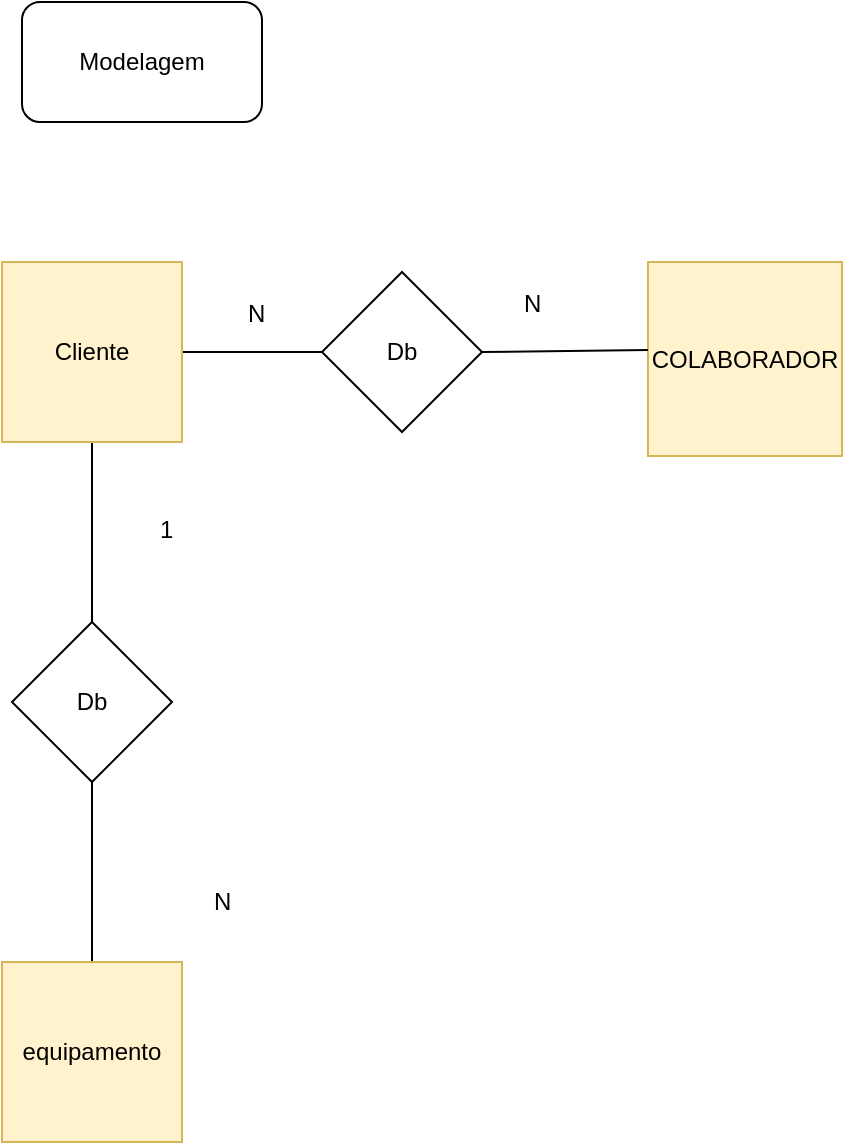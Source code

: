 <mxfile version="10.9.5" type="device"><diagram id="vhxk3IItFOg3N_uebygy" name="Page-1"><mxGraphModel dx="1015" dy="644" grid="1" gridSize="10" guides="1" tooltips="1" connect="1" arrows="1" fold="1" page="1" pageScale="1" pageWidth="827" pageHeight="1169" math="0" shadow="0"><root><mxCell id="0"/><mxCell id="1" parent="0"/><mxCell id="eFuvrwWDZ7m_KxTOMkn6-1" value="Cliente" style="whiteSpace=wrap;html=1;aspect=fixed;fillColor=#fff2cc;strokeColor=#d6b656;" vertex="1" parent="1"><mxGeometry y="180" width="90" height="90" as="geometry"/></mxCell><mxCell id="eFuvrwWDZ7m_KxTOMkn6-2" value="Modelagem" style="rounded=1;whiteSpace=wrap;html=1;" vertex="1" parent="1"><mxGeometry x="10" y="50" width="120" height="60" as="geometry"/></mxCell><mxCell id="eFuvrwWDZ7m_KxTOMkn6-3" value="" style="endArrow=none;html=1;exitX=1;exitY=0.5;exitDx=0;exitDy=0;" edge="1" parent="1" source="eFuvrwWDZ7m_KxTOMkn6-1" target="eFuvrwWDZ7m_KxTOMkn6-4"><mxGeometry width="50" height="50" relative="1" as="geometry"><mxPoint x="10" y="340" as="sourcePoint"/><mxPoint x="170" y="225" as="targetPoint"/></mxGeometry></mxCell><mxCell id="eFuvrwWDZ7m_KxTOMkn6-4" value="Db" style="rhombus;whiteSpace=wrap;html=1;" vertex="1" parent="1"><mxGeometry x="160" y="185" width="80" height="80" as="geometry"/></mxCell><mxCell id="eFuvrwWDZ7m_KxTOMkn6-5" value="COLABORADOR" style="whiteSpace=wrap;html=1;aspect=fixed;fillColor=#fff2cc;strokeColor=#d6b656;" vertex="1" parent="1"><mxGeometry x="323" y="180" width="97" height="97" as="geometry"/></mxCell><mxCell id="eFuvrwWDZ7m_KxTOMkn6-6" value="" style="endArrow=none;html=1;exitX=1;exitY=0.5;exitDx=0;exitDy=0;" edge="1" parent="1" source="eFuvrwWDZ7m_KxTOMkn6-4"><mxGeometry width="50" height="50" relative="1" as="geometry"><mxPoint x="253" y="224" as="sourcePoint"/><mxPoint x="323" y="224" as="targetPoint"/></mxGeometry></mxCell><mxCell id="eFuvrwWDZ7m_KxTOMkn6-7" value="N" style="text;html=1;resizable=0;points=[];autosize=1;align=left;verticalAlign=top;spacingTop=-4;" vertex="1" parent="1"><mxGeometry x="121" y="196" width="20" height="20" as="geometry"/></mxCell><mxCell id="eFuvrwWDZ7m_KxTOMkn6-13" value="N" style="text;html=1;resizable=0;points=[];autosize=1;align=left;verticalAlign=top;spacingTop=-4;" vertex="1" parent="1"><mxGeometry x="259" y="191" width="20" height="20" as="geometry"/></mxCell><mxCell id="eFuvrwWDZ7m_KxTOMkn6-16" value="" style="endArrow=none;html=1;entryX=0.5;entryY=1;entryDx=0;entryDy=0;exitX=0.5;exitY=0;exitDx=0;exitDy=0;" edge="1" parent="1" source="eFuvrwWDZ7m_KxTOMkn6-17" target="eFuvrwWDZ7m_KxTOMkn6-1"><mxGeometry width="50" height="50" relative="1" as="geometry"><mxPoint x="40" y="350" as="sourcePoint"/><mxPoint x="60" y="300" as="targetPoint"/></mxGeometry></mxCell><mxCell id="eFuvrwWDZ7m_KxTOMkn6-17" value="Db" style="rhombus;whiteSpace=wrap;html=1;" vertex="1" parent="1"><mxGeometry x="5" y="360" width="80" height="80" as="geometry"/></mxCell><mxCell id="eFuvrwWDZ7m_KxTOMkn6-18" value="Cliente" style="whiteSpace=wrap;html=1;aspect=fixed;fillColor=#fff2cc;strokeColor=#d6b656;" vertex="1" parent="1"><mxGeometry y="180" width="90" height="90" as="geometry"/></mxCell><mxCell id="eFuvrwWDZ7m_KxTOMkn6-19" value="" style="endArrow=none;html=1;entryX=0.5;entryY=1;entryDx=0;entryDy=0;exitX=0.5;exitY=0;exitDx=0;exitDy=0;" edge="1" parent="1"><mxGeometry width="50" height="50" relative="1" as="geometry"><mxPoint x="45" y="530" as="sourcePoint"/><mxPoint x="45" y="440" as="targetPoint"/></mxGeometry></mxCell><mxCell id="eFuvrwWDZ7m_KxTOMkn6-20" value="equipamento" style="whiteSpace=wrap;html=1;aspect=fixed;fillColor=#fff2cc;strokeColor=#d6b656;" vertex="1" parent="1"><mxGeometry y="530" width="90" height="90" as="geometry"/></mxCell><mxCell id="eFuvrwWDZ7m_KxTOMkn6-21" value="1" style="text;html=1;resizable=0;points=[];autosize=1;align=left;verticalAlign=top;spacingTop=-4;" vertex="1" parent="1"><mxGeometry x="77" y="304" width="20" height="20" as="geometry"/></mxCell><mxCell id="eFuvrwWDZ7m_KxTOMkn6-25" value="N" style="text;html=1;resizable=0;points=[];autosize=1;align=left;verticalAlign=top;spacingTop=-4;" vertex="1" parent="1"><mxGeometry x="104" y="490" width="20" height="20" as="geometry"/></mxCell></root></mxGraphModel></diagram><diagram id="3D2FmGmpbxdSLAqvjbrK" name="Page-2"><mxGraphModel dx="1015" dy="644" grid="1" gridSize="10" guides="1" tooltips="1" connect="1" arrows="1" fold="1" page="1" pageScale="1" pageWidth="827" pageHeight="1169" math="0" shadow="0"><root><mxCell id="_3Cs40NlqEx51JviOVJa-0"/><mxCell id="_3Cs40NlqEx51JviOVJa-1" parent="_3Cs40NlqEx51JviOVJa-0"/><mxCell id="_3Cs40NlqEx51JviOVJa-2" value="Cliente" style="swimlane;fontStyle=0;childLayout=stackLayout;horizontal=1;startSize=26;fillColor=#e0e0e0;horizontalStack=0;resizeParent=1;resizeParentMax=0;resizeLast=0;collapsible=1;marginBottom=0;swimlaneFillColor=#ffffff;align=center;fontSize=14;" vertex="1" parent="_3Cs40NlqEx51JviOVJa-1"><mxGeometry x="20" y="20" width="160" height="92" as="geometry"/></mxCell><mxCell id="_3Cs40NlqEx51JviOVJa-3" value="ID cliente : int" style="shape=partialRectangle;top=0;left=0;right=0;bottom=1;align=left;verticalAlign=middle;fillColor=none;spacingLeft=34;spacingRight=4;overflow=hidden;rotatable=0;points=[[0,0.5],[1,0.5]];portConstraint=eastwest;dropTarget=0;fontStyle=5;fontSize=12;" vertex="1" parent="_3Cs40NlqEx51JviOVJa-2"><mxGeometry y="26" width="160" height="30" as="geometry"/></mxCell><mxCell id="_3Cs40NlqEx51JviOVJa-4" value="PK" style="shape=partialRectangle;top=0;left=0;bottom=0;fillColor=none;align=left;verticalAlign=middle;spacingLeft=4;spacingRight=4;overflow=hidden;rotatable=0;points=[];portConstraint=eastwest;part=1;fontSize=12;" vertex="1" connectable="0" parent="_3Cs40NlqEx51JviOVJa-3"><mxGeometry width="30" height="30" as="geometry"/></mxCell><mxCell id="_3Cs40NlqEx51JviOVJa-5" value="Nome cliente : string" style="shape=partialRectangle;top=0;left=0;right=0;bottom=0;align=left;verticalAlign=top;fillColor=none;spacingLeft=34;spacingRight=4;overflow=hidden;rotatable=0;points=[[0,0.5],[1,0.5]];portConstraint=eastwest;dropTarget=0;fontSize=12;" vertex="1" parent="_3Cs40NlqEx51JviOVJa-2"><mxGeometry y="56" width="160" height="26" as="geometry"/></mxCell><mxCell id="_3Cs40NlqEx51JviOVJa-6" value="" style="shape=partialRectangle;top=0;left=0;bottom=0;fillColor=none;align=left;verticalAlign=top;spacingLeft=4;spacingRight=4;overflow=hidden;rotatable=0;points=[];portConstraint=eastwest;part=1;fontSize=12;" vertex="1" connectable="0" parent="_3Cs40NlqEx51JviOVJa-5"><mxGeometry width="30" height="26" as="geometry"/></mxCell><mxCell id="_3Cs40NlqEx51JviOVJa-11" value="" style="shape=partialRectangle;top=0;left=0;right=0;bottom=0;align=left;verticalAlign=top;fillColor=none;spacingLeft=34;spacingRight=4;overflow=hidden;rotatable=0;points=[[0,0.5],[1,0.5]];portConstraint=eastwest;dropTarget=0;fontSize=12;" vertex="1" parent="_3Cs40NlqEx51JviOVJa-2"><mxGeometry y="82" width="160" height="10" as="geometry"/></mxCell><mxCell id="_3Cs40NlqEx51JviOVJa-12" value="" style="shape=partialRectangle;top=0;left=0;bottom=0;fillColor=none;align=left;verticalAlign=top;spacingLeft=4;spacingRight=4;overflow=hidden;rotatable=0;points=[];portConstraint=eastwest;part=1;fontSize=12;" vertex="1" connectable="0" parent="_3Cs40NlqEx51JviOVJa-11"><mxGeometry width="30" height="10" as="geometry"/></mxCell><mxCell id="_3Cs40NlqEx51JviOVJa-13" value="Colaboradores" style="swimlane;fontStyle=0;childLayout=stackLayout;horizontal=1;startSize=26;fillColor=#e0e0e0;horizontalStack=0;resizeParent=1;resizeParentMax=0;resizeLast=0;collapsible=1;marginBottom=0;swimlaneFillColor=#ffffff;align=center;fontSize=14;" vertex="1" parent="_3Cs40NlqEx51JviOVJa-1"><mxGeometry x="610" y="26" width="160" height="92" as="geometry"/></mxCell><mxCell id="_3Cs40NlqEx51JviOVJa-14" value="ID Colaborador : int" style="shape=partialRectangle;top=0;left=0;right=0;bottom=1;align=left;verticalAlign=middle;fillColor=none;spacingLeft=34;spacingRight=4;overflow=hidden;rotatable=0;points=[[0,0.5],[1,0.5]];portConstraint=eastwest;dropTarget=0;fontStyle=5;fontSize=12;" vertex="1" parent="_3Cs40NlqEx51JviOVJa-13"><mxGeometry y="26" width="160" height="30" as="geometry"/></mxCell><mxCell id="_3Cs40NlqEx51JviOVJa-15" value="PK" style="shape=partialRectangle;top=0;left=0;bottom=0;fillColor=none;align=left;verticalAlign=middle;spacingLeft=4;spacingRight=4;overflow=hidden;rotatable=0;points=[];portConstraint=eastwest;part=1;fontSize=12;" vertex="1" connectable="0" parent="_3Cs40NlqEx51JviOVJa-14"><mxGeometry width="30" height="30" as="geometry"/></mxCell><mxCell id="_3Cs40NlqEx51JviOVJa-16" value="Nome : string" style="shape=partialRectangle;top=0;left=0;right=0;bottom=0;align=left;verticalAlign=top;fillColor=none;spacingLeft=34;spacingRight=4;overflow=hidden;rotatable=0;points=[[0,0.5],[1,0.5]];portConstraint=eastwest;dropTarget=0;fontSize=12;" vertex="1" parent="_3Cs40NlqEx51JviOVJa-13"><mxGeometry y="56" width="160" height="26" as="geometry"/></mxCell><mxCell id="_3Cs40NlqEx51JviOVJa-17" value="" style="shape=partialRectangle;top=0;left=0;bottom=0;fillColor=none;align=left;verticalAlign=top;spacingLeft=4;spacingRight=4;overflow=hidden;rotatable=0;points=[];portConstraint=eastwest;part=1;fontSize=12;" vertex="1" connectable="0" parent="_3Cs40NlqEx51JviOVJa-16"><mxGeometry width="30" height="26" as="geometry"/></mxCell><mxCell id="_3Cs40NlqEx51JviOVJa-22" value="" style="shape=partialRectangle;top=0;left=0;right=0;bottom=0;align=left;verticalAlign=top;fillColor=none;spacingLeft=34;spacingRight=4;overflow=hidden;rotatable=0;points=[[0,0.5],[1,0.5]];portConstraint=eastwest;dropTarget=0;fontSize=12;" vertex="1" parent="_3Cs40NlqEx51JviOVJa-13"><mxGeometry y="82" width="160" height="10" as="geometry"/></mxCell><mxCell id="_3Cs40NlqEx51JviOVJa-23" value="" style="shape=partialRectangle;top=0;left=0;bottom=0;fillColor=none;align=left;verticalAlign=top;spacingLeft=4;spacingRight=4;overflow=hidden;rotatable=0;points=[];portConstraint=eastwest;part=1;fontSize=12;" vertex="1" connectable="0" parent="_3Cs40NlqEx51JviOVJa-22"><mxGeometry width="30" height="10" as="geometry"/></mxCell><mxCell id="_3Cs40NlqEx51JviOVJa-24" value="ClienteColaboradores" style="swimlane;fontStyle=0;childLayout=stackLayout;horizontal=1;startSize=26;fillColor=#e0e0e0;horizontalStack=0;resizeParent=1;resizeParentMax=0;resizeLast=0;collapsible=1;marginBottom=0;swimlaneFillColor=#ffffff;align=center;fontSize=14;" vertex="1" parent="_3Cs40NlqEx51JviOVJa-1"><mxGeometry x="333" y="26" width="180" height="86" as="geometry"/></mxCell><mxCell id="_3Cs40NlqEx51JviOVJa-25" value="id cliente : int" style="shape=partialRectangle;top=0;left=0;right=0;bottom=0;align=left;verticalAlign=middle;fillColor=none;spacingLeft=60;spacingRight=4;overflow=hidden;rotatable=0;points=[[0,0.5],[1,0.5]];portConstraint=eastwest;dropTarget=0;fontStyle=5;fontSize=12;" vertex="1" parent="_3Cs40NlqEx51JviOVJa-24"><mxGeometry y="26" width="180" height="30" as="geometry"/></mxCell><mxCell id="_3Cs40NlqEx51JviOVJa-26" value="PK,FK1" style="shape=partialRectangle;fontStyle=1;top=0;left=0;bottom=0;fillColor=none;align=left;verticalAlign=middle;spacingLeft=4;spacingRight=4;overflow=hidden;rotatable=0;points=[];portConstraint=eastwest;part=1;fontSize=12;" vertex="1" connectable="0" parent="_3Cs40NlqEx51JviOVJa-25"><mxGeometry width="56" height="30" as="geometry"/></mxCell><mxCell id="_3Cs40NlqEx51JviOVJa-27" value="ID colaborador : int" style="shape=partialRectangle;top=0;left=0;right=0;bottom=1;align=left;verticalAlign=middle;fillColor=none;spacingLeft=60;spacingRight=4;overflow=hidden;rotatable=0;points=[[0,0.5],[1,0.5]];portConstraint=eastwest;dropTarget=0;fontStyle=5;fontSize=12;" vertex="1" parent="_3Cs40NlqEx51JviOVJa-24"><mxGeometry y="56" width="180" height="30" as="geometry"/></mxCell><mxCell id="_3Cs40NlqEx51JviOVJa-28" value="PK,FK2" style="shape=partialRectangle;fontStyle=1;top=0;left=0;bottom=0;fillColor=none;align=left;verticalAlign=middle;spacingLeft=4;spacingRight=4;overflow=hidden;rotatable=0;points=[];portConstraint=eastwest;part=1;fontSize=12;" vertex="1" connectable="0" parent="_3Cs40NlqEx51JviOVJa-27"><mxGeometry width="56" height="30" as="geometry"/></mxCell><mxCell id="_3Cs40NlqEx51JviOVJa-33" value="Equipamentos" style="swimlane;fontStyle=0;childLayout=stackLayout;horizontal=1;startSize=26;fillColor=#e0e0e0;horizontalStack=0;resizeParent=1;resizeParentMax=0;resizeLast=0;collapsible=1;marginBottom=0;swimlaneFillColor=#ffffff;align=center;fontSize=14;" vertex="1" parent="_3Cs40NlqEx51JviOVJa-1"><mxGeometry x="333" y="221" width="160" height="92" as="geometry"/></mxCell><mxCell id="_3Cs40NlqEx51JviOVJa-34" value="ID equipamento : int" style="shape=partialRectangle;top=0;left=0;right=0;bottom=1;align=left;verticalAlign=middle;fillColor=none;spacingLeft=34;spacingRight=4;overflow=hidden;rotatable=0;points=[[0,0.5],[1,0.5]];portConstraint=eastwest;dropTarget=0;fontStyle=5;fontSize=12;" vertex="1" parent="_3Cs40NlqEx51JviOVJa-33"><mxGeometry y="26" width="160" height="30" as="geometry"/></mxCell><mxCell id="_3Cs40NlqEx51JviOVJa-35" value="PK" style="shape=partialRectangle;top=0;left=0;bottom=0;fillColor=none;align=left;verticalAlign=middle;spacingLeft=4;spacingRight=4;overflow=hidden;rotatable=0;points=[];portConstraint=eastwest;part=1;fontSize=12;" vertex="1" connectable="0" parent="_3Cs40NlqEx51JviOVJa-34"><mxGeometry width="30" height="30" as="geometry"/></mxCell><mxCell id="_3Cs40NlqEx51JviOVJa-36" value="Nome : string" style="shape=partialRectangle;top=0;left=0;right=0;bottom=0;align=left;verticalAlign=top;fillColor=none;spacingLeft=34;spacingRight=4;overflow=hidden;rotatable=0;points=[[0,0.5],[1,0.5]];portConstraint=eastwest;dropTarget=0;fontSize=12;" vertex="1" parent="_3Cs40NlqEx51JviOVJa-33"><mxGeometry y="56" width="160" height="26" as="geometry"/></mxCell><mxCell id="_3Cs40NlqEx51JviOVJa-37" value="" style="shape=partialRectangle;top=0;left=0;bottom=0;fillColor=none;align=left;verticalAlign=top;spacingLeft=4;spacingRight=4;overflow=hidden;rotatable=0;points=[];portConstraint=eastwest;part=1;fontSize=12;" vertex="1" connectable="0" parent="_3Cs40NlqEx51JviOVJa-36"><mxGeometry width="30" height="26" as="geometry"/></mxCell><mxCell id="_3Cs40NlqEx51JviOVJa-42" value="" style="shape=partialRectangle;top=0;left=0;right=0;bottom=0;align=left;verticalAlign=top;fillColor=none;spacingLeft=34;spacingRight=4;overflow=hidden;rotatable=0;points=[[0,0.5],[1,0.5]];portConstraint=eastwest;dropTarget=0;fontSize=12;" vertex="1" parent="_3Cs40NlqEx51JviOVJa-33"><mxGeometry y="82" width="160" height="10" as="geometry"/></mxCell><mxCell id="_3Cs40NlqEx51JviOVJa-43" value="" style="shape=partialRectangle;top=0;left=0;bottom=0;fillColor=none;align=left;verticalAlign=top;spacingLeft=4;spacingRight=4;overflow=hidden;rotatable=0;points=[];portConstraint=eastwest;part=1;fontSize=12;" vertex="1" connectable="0" parent="_3Cs40NlqEx51JviOVJa-42"><mxGeometry width="30" height="10" as="geometry"/></mxCell><mxCell id="_3Cs40NlqEx51JviOVJa-44" value="" style="edgeStyle=entityRelationEdgeStyle;fontSize=12;html=1;endArrow=ERoneToMany;exitX=1.031;exitY=0.733;exitDx=0;exitDy=0;exitPerimeter=0;entryX=-0.012;entryY=0.8;entryDx=0;entryDy=0;entryPerimeter=0;" edge="1" parent="_3Cs40NlqEx51JviOVJa-1" source="_3Cs40NlqEx51JviOVJa-3" target="_3Cs40NlqEx51JviOVJa-34"><mxGeometry width="100" height="100" relative="1" as="geometry"><mxPoint x="20" y="430" as="sourcePoint"/><mxPoint x="120" y="330" as="targetPoint"/></mxGeometry></mxCell><mxCell id="_3Cs40NlqEx51JviOVJa-45" value="" style="edgeStyle=entityRelationEdgeStyle;fontSize=12;html=1;endArrow=ERmany;startArrow=ERmany;exitX=1;exitY=0.5;exitDx=0;exitDy=0;entryX=0;entryY=0.5;entryDx=0;entryDy=0;" edge="1" parent="_3Cs40NlqEx51JviOVJa-1" source="_3Cs40NlqEx51JviOVJa-34" target="_3Cs40NlqEx51JviOVJa-14"><mxGeometry width="100" height="100" relative="1" as="geometry"><mxPoint x="20" y="430" as="sourcePoint"/><mxPoint x="120" y="330" as="targetPoint"/></mxGeometry></mxCell></root></mxGraphModel></diagram></mxfile>